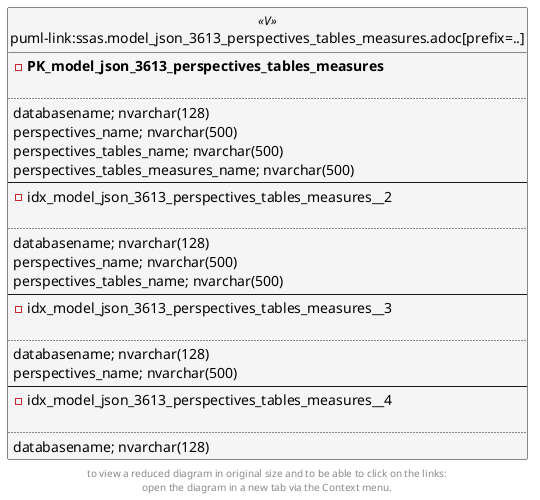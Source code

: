 @startuml
left to right direction
'top to bottom direction
hide circle
'avoide "." issues:
set namespaceSeparator none


skinparam class {
  BackgroundColor White
  BackgroundColor<<FN>> Yellow
  BackgroundColor<<FS>> Yellow
  BackgroundColor<<FT>> LightGray
  BackgroundColor<<IF>> Yellow
  BackgroundColor<<IS>> Yellow
  BackgroundColor<<P>> Aqua
  BackgroundColor<<PC>> Aqua
  BackgroundColor<<SN>> Yellow
  BackgroundColor<<SO>> SlateBlue
  BackgroundColor<<TF>> LightGray
  BackgroundColor<<TR>> Tomato
  BackgroundColor<<U>> White
  BackgroundColor<<V>> WhiteSmoke
  BackgroundColor<<X>> Aqua
}


entity "puml-link:ssas.model_json_3613_perspectives_tables_measures.adoc[prefix=..]" as ssas.model_json_3613_perspectives_tables_measures << V >> {
- **PK_model_json_3613_perspectives_tables_measures**

..
databasename; nvarchar(128)
perspectives_name; nvarchar(500)
perspectives_tables_name; nvarchar(500)
perspectives_tables_measures_name; nvarchar(500)
--
- idx_model_json_3613_perspectives_tables_measures__2

..
databasename; nvarchar(128)
perspectives_name; nvarchar(500)
perspectives_tables_name; nvarchar(500)
--
- idx_model_json_3613_perspectives_tables_measures__3

..
databasename; nvarchar(128)
perspectives_name; nvarchar(500)
--
- idx_model_json_3613_perspectives_tables_measures__4

..
databasename; nvarchar(128)
}


footer
to view a reduced diagram in original size and to be able to click on the links:
open the diagram in a new tab via the Context menu.
end footer

@enduml

